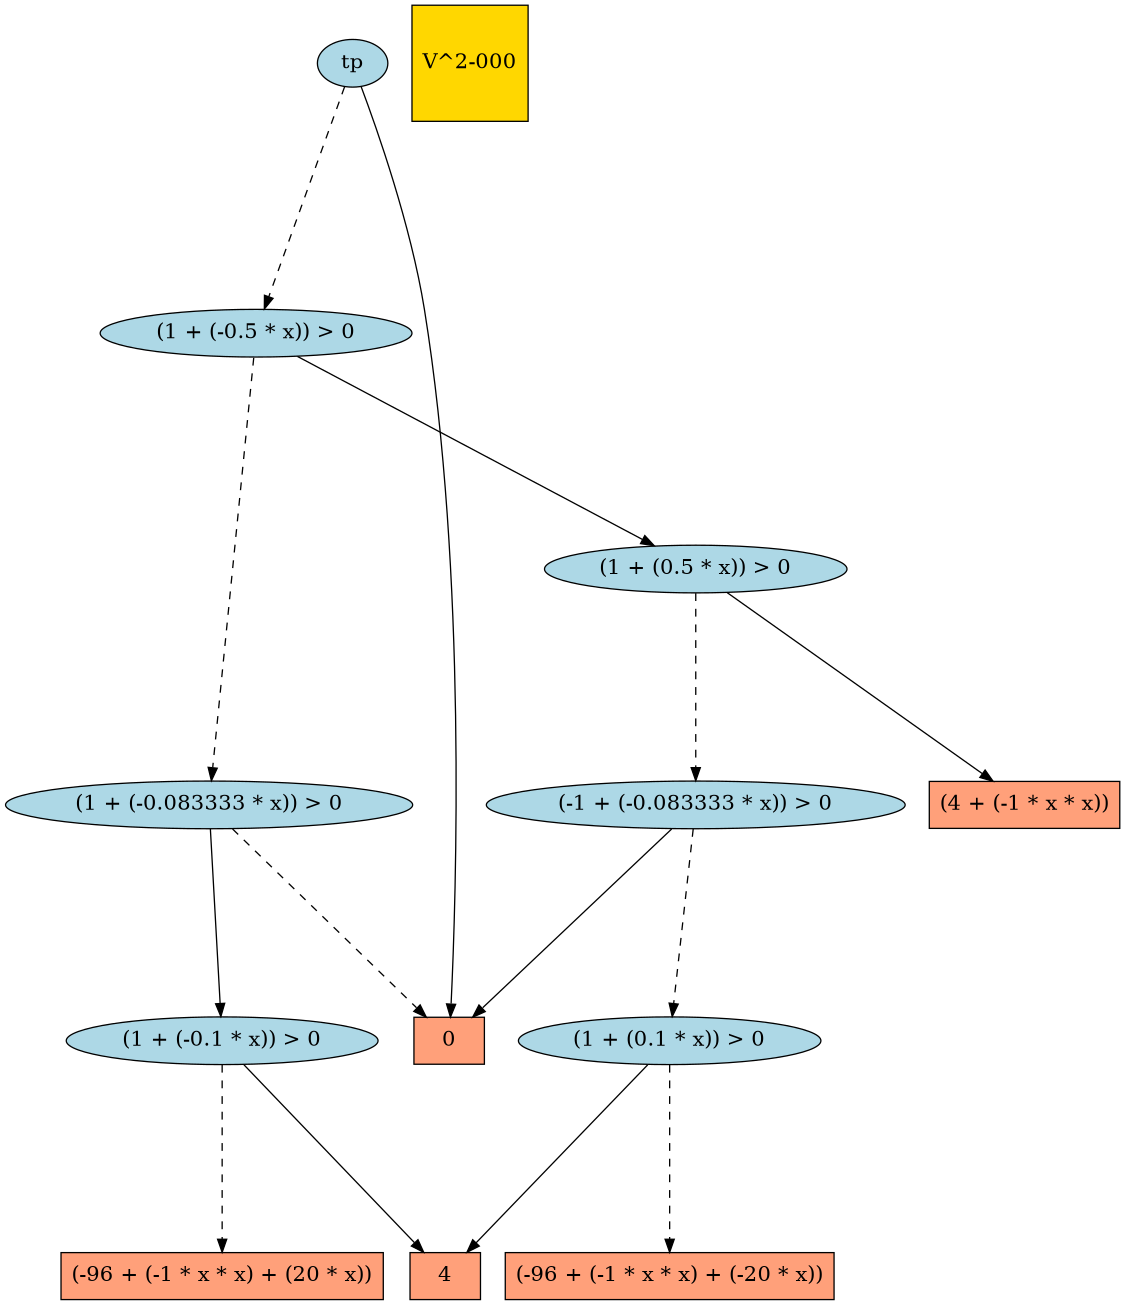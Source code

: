 digraph G { 
graph [ fontname = "Helvetica",fontsize="16",ratio = "auto",
        size="7.5,10",ranksep="2.00" ];
node [fontsize="16"];
"202" [label="(-96 + (-1 * x * x) + (-20 * x))",fillcolor=lightsalmon,color=black,shape=box,style=filled];
"328" [label="(1 + (-0.1 * x)) > 0",fillcolor=lightblue,color=black,shape=ellipse,style=filled];
"346" [label="(1 + (0.1 * x)) > 0",fillcolor=lightblue,color=black,shape=ellipse,style=filled];
"601" [label="(-1 + (-0.083333 * x)) > 0",fillcolor=lightblue,color=black,shape=ellipse,style=filled];
"1" [label="0",fillcolor=lightsalmon,color=black,shape=box,style=filled];
"622" [label="tp",fillcolor=lightblue,color=black,shape=ellipse,style=filled];
"5" [label="4",fillcolor=lightsalmon,color=black,shape=box,style=filled];
"186" [label="(-96 + (-1 * x * x) + (20 * x))",fillcolor=lightsalmon,color=black,shape=box,style=filled];
"8" [label="(4 + (-1 * x * x))",fillcolor=lightsalmon,color=black,shape=box,style=filled];
"618" [label="(1 + (0.5 * x)) > 0",fillcolor=lightblue,color=black,shape=ellipse,style=filled];
"422" [label="(1 + (-0.083333 * x)) > 0",fillcolor=lightblue,color=black,shape=ellipse,style=filled];
"_temp_" [label="V^2-000",fillcolor=gold1,color=black,shape=square,style=filled];
"619" [label="(1 + (-0.5 * x)) > 0",fillcolor=lightblue,color=black,shape=ellipse,style=filled];
"328" -> "5" [color=black,style=solid];
"328" -> "186" [color=black,style=dashed];
"346" -> "202" [color=black,style=dashed];
"346" -> "5" [color=black,style=solid];
"601" -> "1" [color=black,style=solid];
"601" -> "346" [color=black,style=dashed];
"622" -> "1" [color=black,style=solid];
"622" -> "619" [color=black,style=dashed];
"618" -> "601" [color=black,style=dashed];
"618" -> "8" [color=black,style=solid];
"422" -> "1" [color=black,style=dashed];
"422" -> "328" [color=black,style=solid];
"619" -> "618" [color=black,style=solid];
"619" -> "422" [color=black,style=dashed];
}
